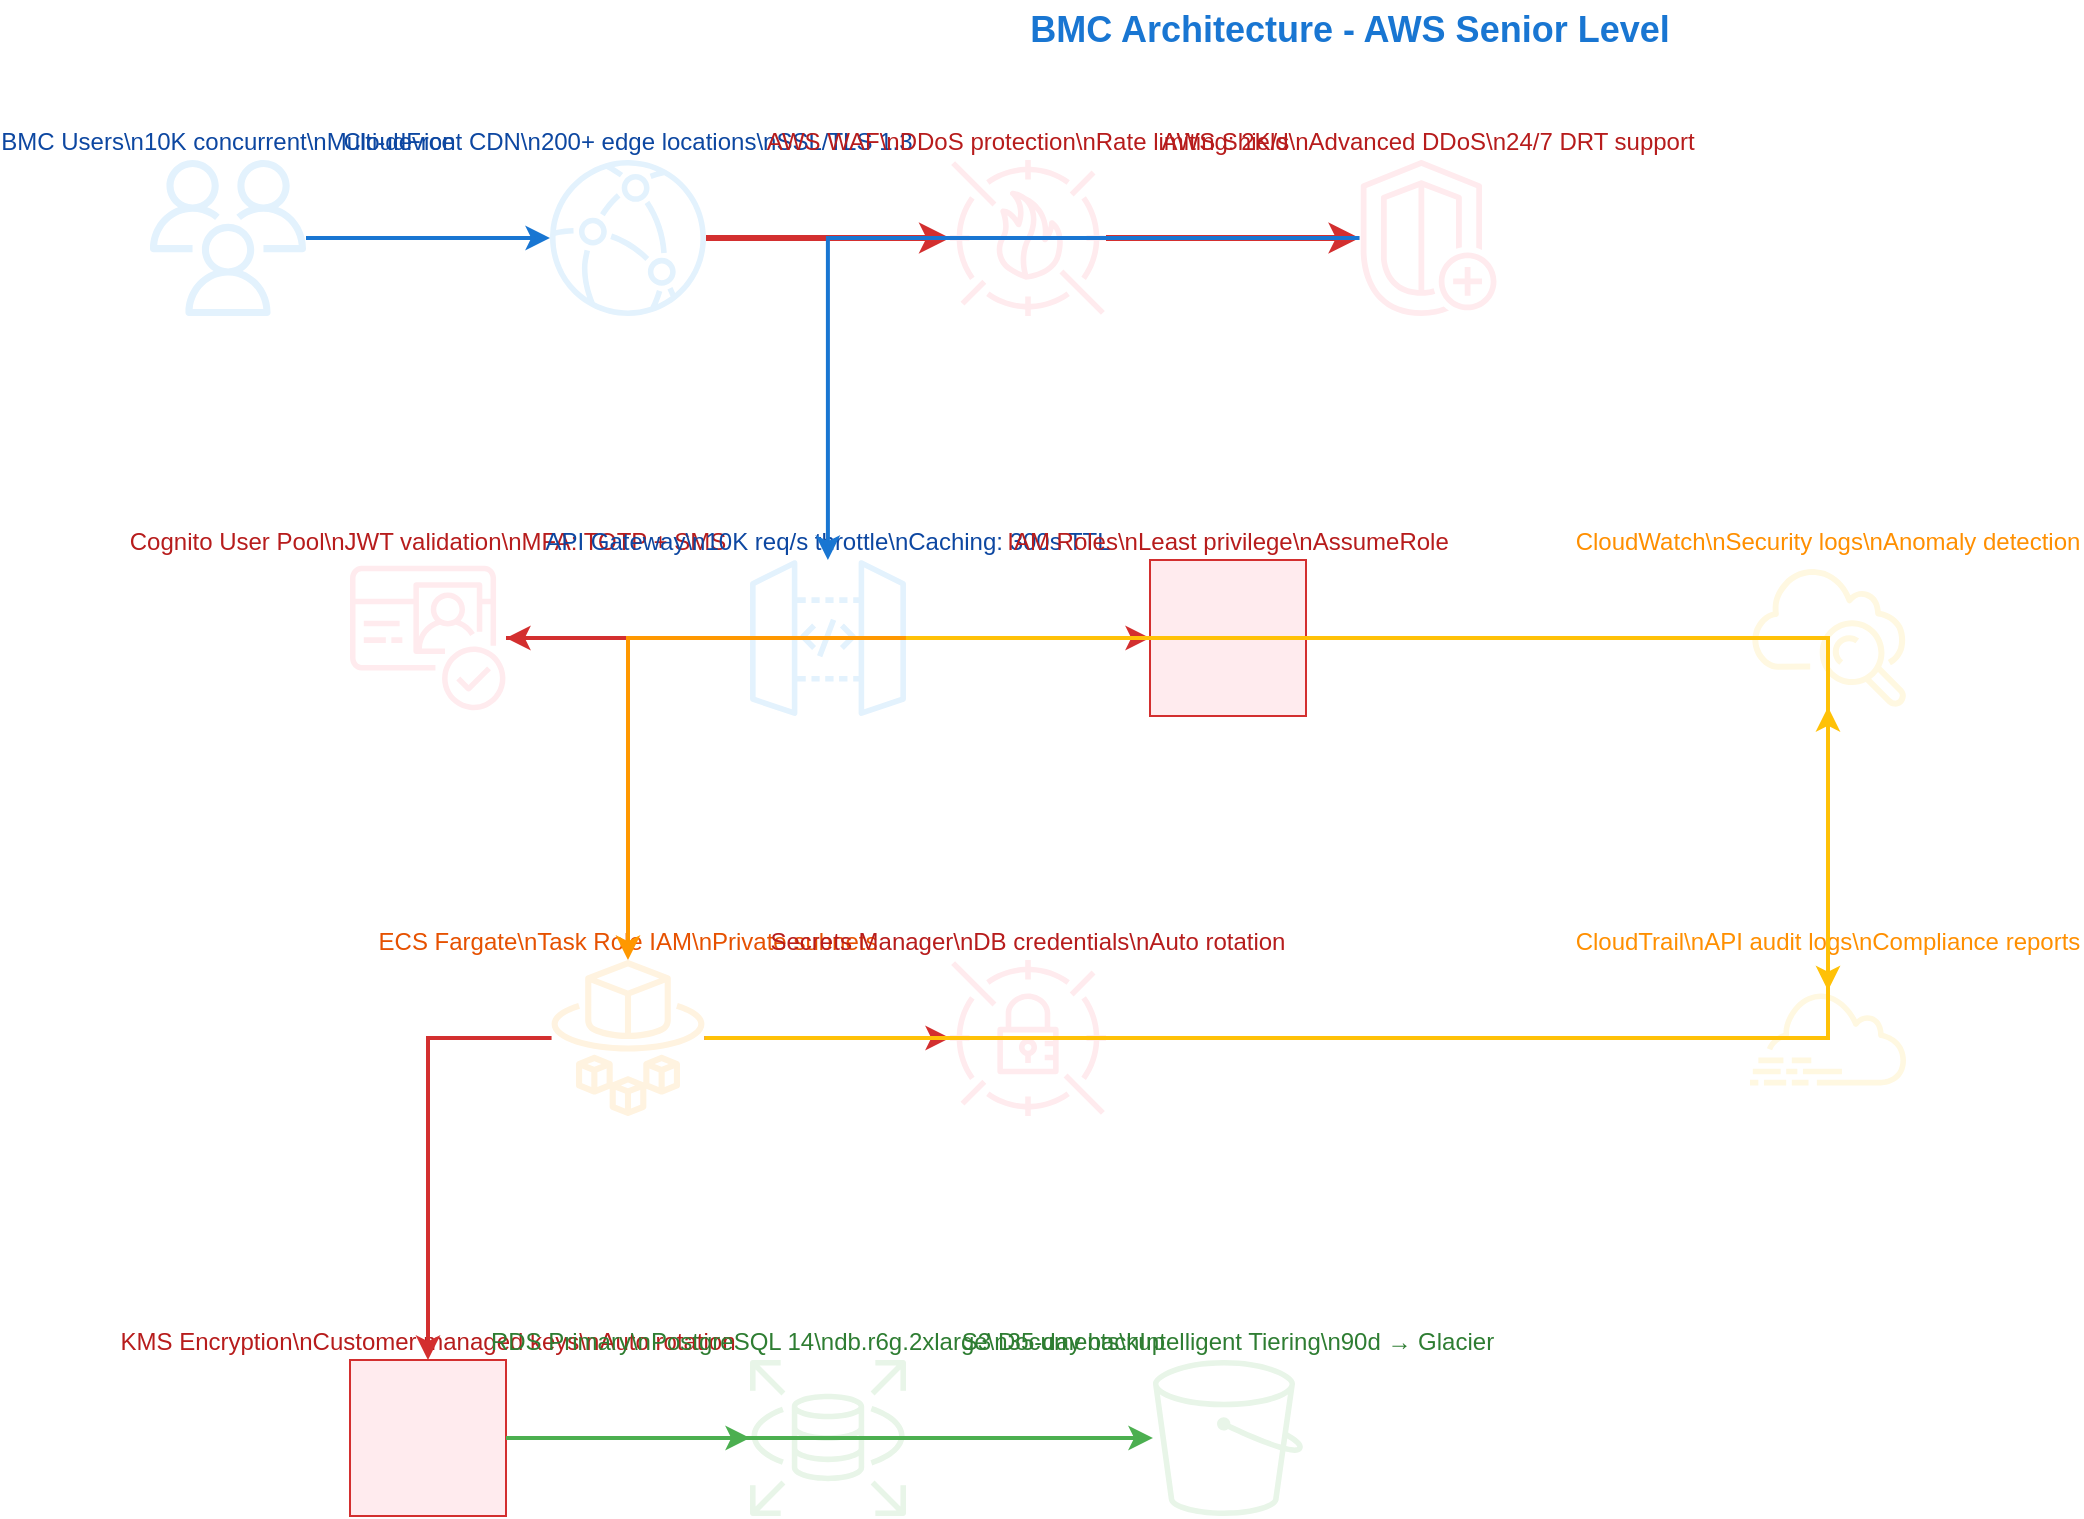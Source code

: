 <?xml version='1.0' encoding='utf-8'?>
<mxfile version="22.1.11">
  <diagram name="AWS Security Architecture" id="security_template">
    <mxGraphModel dx="2500" dy="1600" grid="1" gridSize="10" guides="1" tooltips="1" connect="1" arrows="1" fold="1" page="1" pageScale="1" pageWidth="1400" pageHeight="1000">
      <root>
        <mxCell id="0" />
        <mxCell id="1" parent="0" />
        
        <mxCell id="title" value="BMC Architecture - AWS Senior Level" style="text;html=1;strokeColor=none;fillColor=none;align=center;verticalAlign=middle;whiteSpace=wrap;rounded=0;fontSize=18;fontStyle=1;fontColor=#1976D2;" vertex="1" parent="1">
          <mxGeometry x="400" y="20" width="600" height="30" as="geometry" />
        </mxCell>
        
        <mxCell id="users" value="BMC Users\n10K concurrent\nMulti-device" style="shape=mxgraph.aws4.users;labelPosition=bottom;verticalLabelPosition=top;align=center;verticalAlign=bottom;fillColor=#E3F2FD;strokeColor=#1976D2;fontColor=#0D47A1;" vertex="1" parent="1">
          <mxGeometry x="100" y="100" width="78" height="78" as="geometry" />
        </mxCell>
        
        <mxCell id="cloudfront" value="CloudFront CDN\n200+ edge locations\nSSL/TLS 1.3" style="shape=mxgraph.aws4.cloudfront;labelPosition=bottom;verticalLabelPosition=top;align=center;verticalAlign=bottom;fillColor=#E3F2FD;strokeColor=#1976D2;fontColor=#0D47A1;" vertex="1" parent="1">
          <mxGeometry x="300" y="100" width="78" height="78" as="geometry" />
        </mxCell>
        
        <mxCell id="waf" value="AWS WAF\nDDoS protection\nRate limiting: 2K/s" style="shape=mxgraph.aws4.waf;labelPosition=bottom;verticalLabelPosition=top;align=center;verticalAlign=bottom;fillColor=#FFEBEE;strokeColor=#D32F2F;fontColor=#B71C1C;" vertex="1" parent="1">
          <mxGeometry x="500" y="100" width="78" height="78" as="geometry" />
        </mxCell>
        
        <mxCell id="shield" value="AWS Shield\nAdvanced DDoS\n24/7 DRT support" style="shape=mxgraph.aws4.shield;labelPosition=bottom;verticalLabelPosition=top;align=center;verticalAlign=bottom;fillColor=#FFEBEE;strokeColor=#D32F2F;fontColor=#B71C1C;" vertex="1" parent="1">
          <mxGeometry x="700" y="100" width="78" height="78" as="geometry" />
        </mxCell>
        
        <mxCell id="cognito" value="Cognito User Pool\nJWT validation\nMFA: TOTP + SMS" style="shape=mxgraph.aws4.cognito;labelPosition=bottom;verticalLabelPosition=top;align=center;verticalAlign=bottom;fillColor=#FFEBEE;strokeColor=#D32F2F;fontColor=#B71C1C;" vertex="1" parent="1">
          <mxGeometry x="200" y="300" width="78" height="78" as="geometry" />
        </mxCell>
        
        <mxCell id="api_gateway" value="API Gateway\n10K req/s throttle\nCaching: 300s TTL" style="shape=mxgraph.aws4.api_gateway;labelPosition=bottom;verticalLabelPosition=top;align=center;verticalAlign=bottom;fillColor=#E3F2FD;strokeColor=#1976D2;fontColor=#0D47A1;" vertex="1" parent="1">
          <mxGeometry x="400" y="300" width="78" height="78" as="geometry" />
        </mxCell>
        
        <mxCell id="iam" value="IAM Roles\nLeast privilege\nAssumeRole" style="shape=mxgraph.aws4.iam;labelPosition=bottom;verticalLabelPosition=top;align=center;verticalAlign=bottom;fillColor=#FFEBEE;strokeColor=#D32F2F;fontColor=#B71C1C;" vertex="1" parent="1">
          <mxGeometry x="600" y="300" width="78" height="78" as="geometry" />
        </mxCell>
        
        <mxCell id="fargate" value="ECS Fargate\nTask Role IAM\nPrivate subnets" style="shape=mxgraph.aws4.fargate;labelPosition=bottom;verticalLabelPosition=top;align=center;verticalAlign=bottom;fillColor=#FFF3E0;strokeColor=#FF9800;fontColor=#E65100;" vertex="1" parent="1">
          <mxGeometry x="300" y="500" width="78" height="78" as="geometry" />
        </mxCell>
        
        <mxCell id="secrets" value="Secrets Manager\nDB credentials\nAuto rotation" style="shape=mxgraph.aws4.secrets_manager;labelPosition=bottom;verticalLabelPosition=top;align=center;verticalAlign=bottom;fillColor=#FFEBEE;strokeColor=#D32F2F;fontColor=#B71C1C;" vertex="1" parent="1">
          <mxGeometry x="500" y="500" width="78" height="78" as="geometry" />
        </mxCell>
        
        <mxCell id="kms" value="KMS Encryption\nCustomer managed keys\nAuto rotation" style="shape=mxgraph.aws4.kms;labelPosition=bottom;verticalLabelPosition=top;align=center;verticalAlign=bottom;fillColor=#FFEBEE;strokeColor=#D32F2F;fontColor=#B71C1C;" vertex="1" parent="1">
          <mxGeometry x="200" y="700" width="78" height="78" as="geometry" />
        </mxCell>
        
        <mxCell id="rds" value="RDS Primary\nPostgreSQL 14\ndb.r6g.2xlarge\n35-day backup" style="shape=mxgraph.aws4.rds;labelPosition=bottom;verticalLabelPosition=top;align=center;verticalAlign=bottom;fillColor=#E8F5E8;strokeColor=#4CAF50;fontColor=#2E7D32;" vertex="1" parent="1">
          <mxGeometry x="400" y="700" width="78" height="78" as="geometry" />
        </mxCell>
        
        <mxCell id="s3" value="S3 Documents\nIntelligent Tiering\n90d → Glacier" style="shape=mxgraph.aws4.s3;labelPosition=bottom;verticalLabelPosition=top;align=center;verticalAlign=bottom;fillColor=#E8F5E8;strokeColor=#4CAF50;fontColor=#2E7D32;" vertex="1" parent="1">
          <mxGeometry x="600" y="700" width="78" height="78" as="geometry" />
        </mxCell>
        
        <mxCell id="cloudwatch" value="CloudWatch\nSecurity logs\nAnomaly detection" style="shape=mxgraph.aws4.cloudwatch;labelPosition=bottom;verticalLabelPosition=top;align=center;verticalAlign=bottom;fillColor=#FFF8E1;strokeColor=#FFC107;fontColor=#FF8F00;" vertex="1" parent="1">
          <mxGeometry x="900" y="300" width="78" height="78" as="geometry" />
        </mxCell>
        
        <mxCell id="cloudtrail" value="CloudTrail\nAPI audit logs\nCompliance reports" style="shape=mxgraph.aws4.cloudtrail;labelPosition=bottom;verticalLabelPosition=top;align=center;verticalAlign=bottom;fillColor=#FFF8E1;strokeColor=#FFC107;fontColor=#FF8F00;" vertex="1" parent="1">
          <mxGeometry x="900" y="500" width="78" height="78" as="geometry" />
        </mxCell>
        
        <mxCell id="conn1" style="edgeStyle=orthogonalEdgeStyle;rounded=0;orthogonalLoop=1;jettySize=auto;html=1;strokeColor=#1976D2;strokeWidth=2;" edge="1" parent="1" source="users" target="cloudfront">
          <mxGeometry relative="1" as="geometry" />
        </mxCell>
        
        <mxCell id="conn2" style="edgeStyle=orthogonalEdgeStyle;rounded=0;orthogonalLoop=1;jettySize=auto;html=1;strokeColor=#D32F2F;strokeWidth=3;" edge="1" parent="1" source="cloudfront" target="waf">
          <mxGeometry relative="1" as="geometry" />
        </mxCell>
        
        <mxCell id="conn3" style="edgeStyle=orthogonalEdgeStyle;rounded=0;orthogonalLoop=1;jettySize=auto;html=1;strokeColor=#D32F2F;strokeWidth=3;" edge="1" parent="1" source="waf" target="shield">
          <mxGeometry relative="1" as="geometry" />
        </mxCell>
        
        <mxCell id="conn4" style="edgeStyle=orthogonalEdgeStyle;rounded=0;orthogonalLoop=1;jettySize=auto;html=1;strokeColor=#1976D2;strokeWidth=2;" edge="1" parent="1" source="shield" target="api_gateway">
          <mxGeometry relative="1" as="geometry" />
        </mxCell>
        
        <mxCell id="conn5" style="edgeStyle=orthogonalEdgeStyle;rounded=0;orthogonalLoop=1;jettySize=auto;html=1;strokeColor=#D32F2F;strokeWidth=2;" edge="1" parent="1" source="api_gateway" target="cognito">
          <mxGeometry relative="1" as="geometry" />
        </mxCell>
        
        <mxCell id="conn6" style="edgeStyle=orthogonalEdgeStyle;rounded=0;orthogonalLoop=1;jettySize=auto;html=1;strokeColor=#D32F2F;strokeWidth=2;" edge="1" parent="1" source="cognito" target="iam">
          <mxGeometry relative="1" as="geometry" />
        </mxCell>
        
        <mxCell id="conn7" style="edgeStyle=orthogonalEdgeStyle;rounded=0;orthogonalLoop=1;jettySize=auto;html=1;strokeColor=#FF9800;strokeWidth=2;" edge="1" parent="1" source="iam" target="fargate">
          <mxGeometry relative="1" as="geometry" />
        </mxCell>
        
        <mxCell id="conn8" style="edgeStyle=orthogonalEdgeStyle;rounded=0;orthogonalLoop=1;jettySize=auto;html=1;strokeColor=#D32F2F;strokeWidth=2;" edge="1" parent="1" source="fargate" target="secrets">
          <mxGeometry relative="1" as="geometry" />
        </mxCell>
        
        <mxCell id="conn9" style="edgeStyle=orthogonalEdgeStyle;rounded=0;orthogonalLoop=1;jettySize=auto;html=1;strokeColor=#D32F2F;strokeWidth=2;" edge="1" parent="1" source="fargate" target="kms">
          <mxGeometry relative="1" as="geometry" />
        </mxCell>
        
        <mxCell id="conn10" style="edgeStyle=orthogonalEdgeStyle;rounded=0;orthogonalLoop=1;jettySize=auto;html=1;strokeColor=#4CAF50;strokeWidth=2;" edge="1" parent="1" source="kms" target="rds">
          <mxGeometry relative="1" as="geometry" />
        </mxCell>
        
        <mxCell id="conn11" style="edgeStyle=orthogonalEdgeStyle;rounded=0;orthogonalLoop=1;jettySize=auto;html=1;strokeColor=#4CAF50;strokeWidth=2;" edge="1" parent="1" source="kms" target="s3">
          <mxGeometry relative="1" as="geometry" />
        </mxCell>
        
        <mxCell id="conn12" style="edgeStyle=orthogonalEdgeStyle;rounded=0;orthogonalLoop=1;jettySize=auto;html=1;strokeColor=#FFC107;strokeWidth=2;" edge="1" parent="1" source="fargate" target="cloudwatch">
          <mxGeometry relative="1" as="geometry" />
        </mxCell>
        
        <mxCell id="conn13" style="edgeStyle=orthogonalEdgeStyle;rounded=0;orthogonalLoop=1;jettySize=auto;html=1;strokeColor=#FFC107;strokeWidth=2;" edge="1" parent="1" source="api_gateway" target="cloudtrail">
          <mxGeometry relative="1" as="geometry" />
        </mxCell>
        
      </root>
    </mxGraphModel>
  </diagram>
</mxfile>